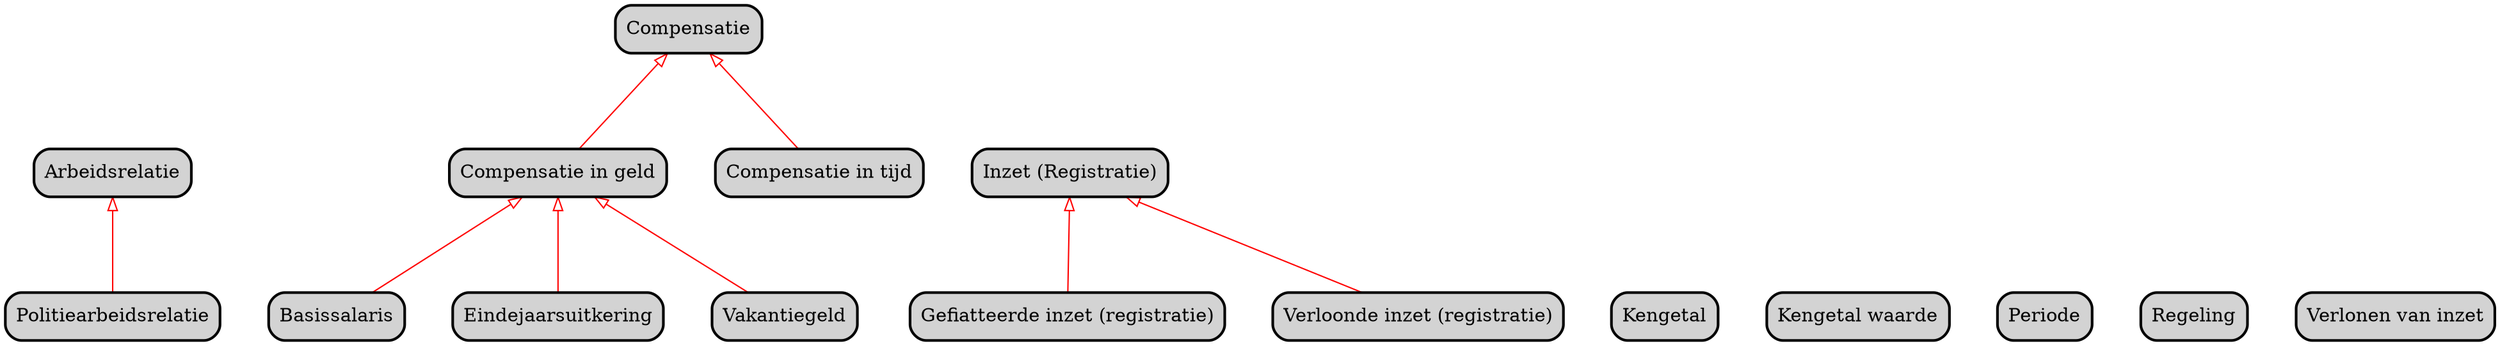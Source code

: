 digraph {
	graph [bgcolor=white,
		landscape=false,
		mode=ipsep,
		nodesep=0.5,
		outputorder=edgesfirst,
		overlap=voronoi,
		rank=same,
		rankdir=BT,
		ranksep=1,
		remincross=true
	];
	node [bgcolor=lightgray,
		label="\N",
		shape=box,
		style="rounded,filled,bold"
	];
	edge [color=black,
		len=4
	];
	4109969044283413085	[label=Arbeidsrelatie];
	4109969044283413086	[label=Basissalaris];
	4109969044283413080	[label="Compensatie in geld"];
	4109969044283413086 -> 4109969044283413080	[arrowhead=onormal,
		color=red,
		len=2];
	4109969044283413087	[label=Compensatie];
	4109969044283413080 -> 4109969044283413087	[arrowhead=onormal,
		color=red,
		len=2];
	4109969044283413081	[label="Compensatie in tijd"];
	4109969044283413081 -> 4109969044283413087	[arrowhead=onormal,
		color=red,
		len=2];
	4109969044283413082	[label=Eindejaarsuitkering];
	4109969044283413082 -> 4109969044283413080	[arrowhead=onormal,
		color=red,
		len=2];
	4109969044283413083	[label="Gefiatteerde inzet (registratie)"];
	4109969044283413076	[label="Inzet (Registratie)"];
	4109969044283413083 -> 4109969044283413076	[arrowhead=onormal,
		color=red,
		len=2];
	4109969044283413077	[label=Kengetal];
	238150469737362636	[label="Kengetal waarde"];
	238150469737362635	[label=Periode];
	238150469737362634	[label=Politiearbeidsrelatie];
	238150469737362634 -> 4109969044283413085	[arrowhead=onormal,
		color=red,
		len=2];
	238150469737362633	[label=Regeling];
	238150469737362640	[label=Vakantiegeld];
	238150469737362640 -> 4109969044283413080	[arrowhead=onormal,
		color=red,
		len=2];
	238150469737362639	[label="Verlonen van inzet"];
	238150469737362638	[label="Verloonde inzet (registratie)"];
	238150469737362638 -> 4109969044283413076	[arrowhead=onormal,
		color=red,
		len=2];
}
